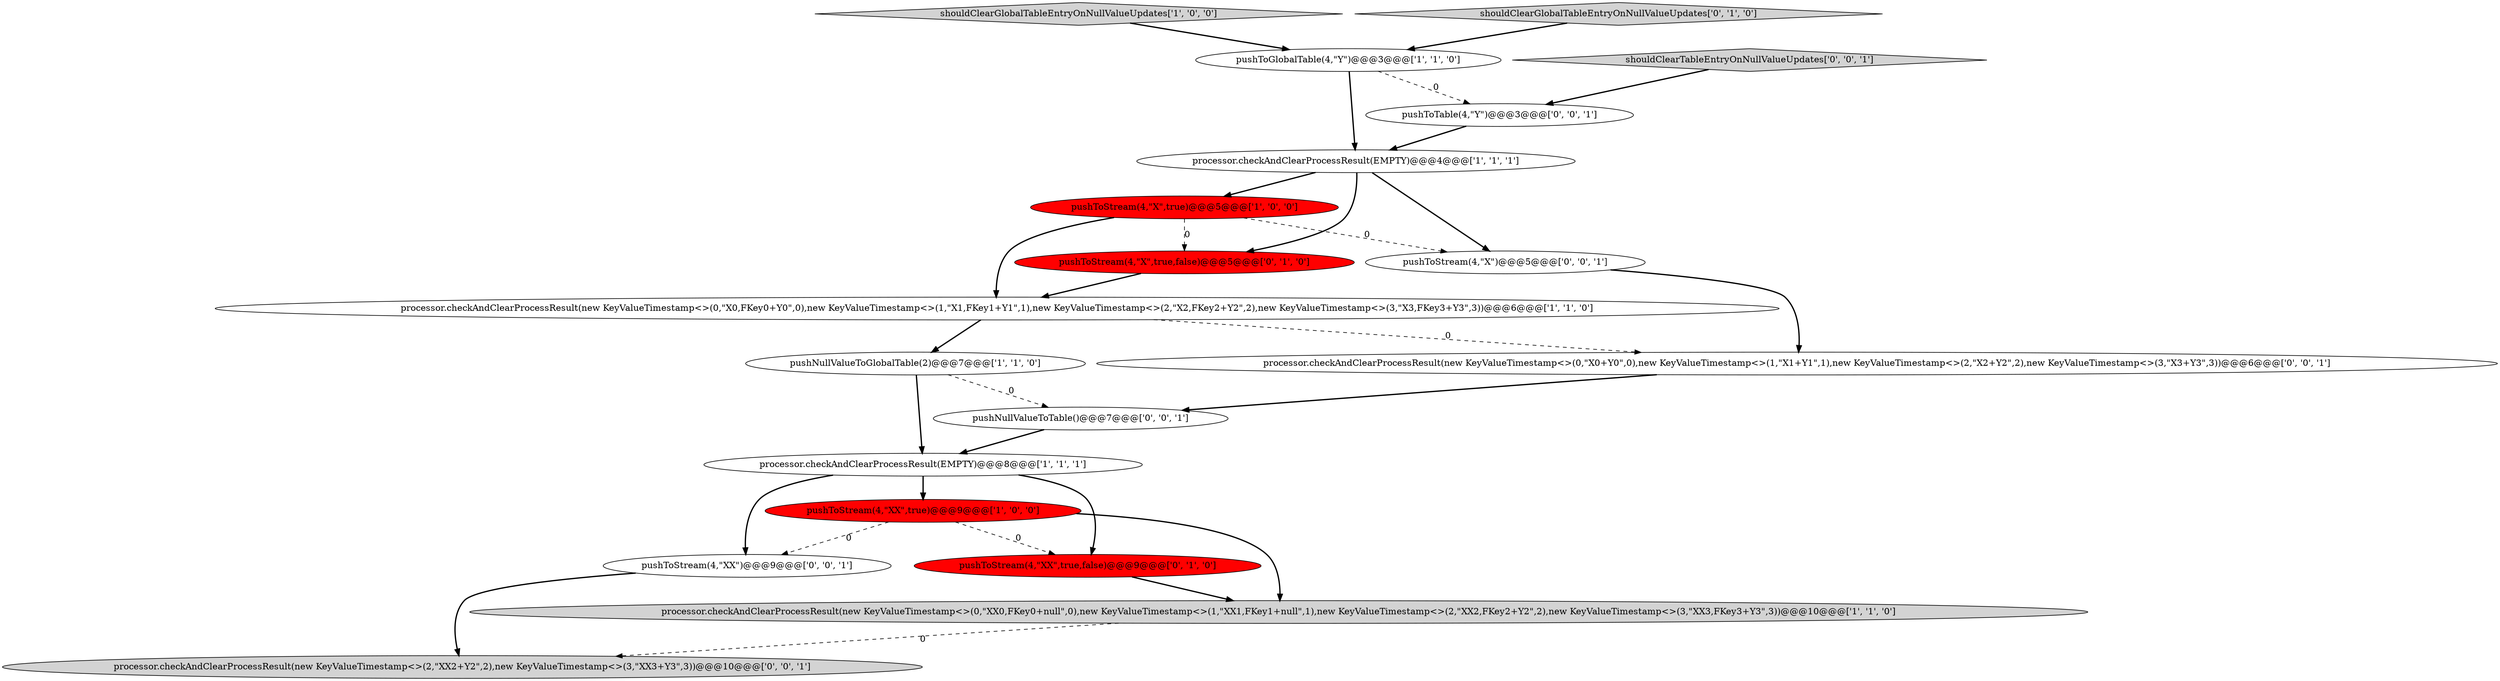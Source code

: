 digraph {
12 [style = filled, label = "pushToStream(4,\"XX\")@@@9@@@['0', '0', '1']", fillcolor = white, shape = ellipse image = "AAA0AAABBB3BBB"];
13 [style = filled, label = "pushNullValueToTable()@@@7@@@['0', '0', '1']", fillcolor = white, shape = ellipse image = "AAA0AAABBB3BBB"];
11 [style = filled, label = "pushToStream(4,\"XX\",true,false)@@@9@@@['0', '1', '0']", fillcolor = red, shape = ellipse image = "AAA1AAABBB2BBB"];
4 [style = filled, label = "processor.checkAndClearProcessResult(new KeyValueTimestamp<>(0,\"X0,FKey0+Y0\",0),new KeyValueTimestamp<>(1,\"X1,FKey1+Y1\",1),new KeyValueTimestamp<>(2,\"X2,FKey2+Y2\",2),new KeyValueTimestamp<>(3,\"X3,FKey3+Y3\",3))@@@6@@@['1', '1', '0']", fillcolor = white, shape = ellipse image = "AAA0AAABBB1BBB"];
16 [style = filled, label = "processor.checkAndClearProcessResult(new KeyValueTimestamp<>(2,\"XX2+Y2\",2),new KeyValueTimestamp<>(3,\"XX3+Y3\",3))@@@10@@@['0', '0', '1']", fillcolor = lightgray, shape = ellipse image = "AAA0AAABBB3BBB"];
3 [style = filled, label = "processor.checkAndClearProcessResult(EMPTY)@@@8@@@['1', '1', '1']", fillcolor = white, shape = ellipse image = "AAA0AAABBB1BBB"];
7 [style = filled, label = "pushToGlobalTable(4,\"Y\")@@@3@@@['1', '1', '0']", fillcolor = white, shape = ellipse image = "AAA0AAABBB1BBB"];
5 [style = filled, label = "shouldClearGlobalTableEntryOnNullValueUpdates['1', '0', '0']", fillcolor = lightgray, shape = diamond image = "AAA0AAABBB1BBB"];
15 [style = filled, label = "processor.checkAndClearProcessResult(new KeyValueTimestamp<>(0,\"X0+Y0\",0),new KeyValueTimestamp<>(1,\"X1+Y1\",1),new KeyValueTimestamp<>(2,\"X2+Y2\",2),new KeyValueTimestamp<>(3,\"X3+Y3\",3))@@@6@@@['0', '0', '1']", fillcolor = white, shape = ellipse image = "AAA0AAABBB3BBB"];
18 [style = filled, label = "shouldClearTableEntryOnNullValueUpdates['0', '0', '1']", fillcolor = lightgray, shape = diamond image = "AAA0AAABBB3BBB"];
10 [style = filled, label = "shouldClearGlobalTableEntryOnNullValueUpdates['0', '1', '0']", fillcolor = lightgray, shape = diamond image = "AAA0AAABBB2BBB"];
1 [style = filled, label = "pushToStream(4,\"XX\",true)@@@9@@@['1', '0', '0']", fillcolor = red, shape = ellipse image = "AAA1AAABBB1BBB"];
8 [style = filled, label = "processor.checkAndClearProcessResult(new KeyValueTimestamp<>(0,\"XX0,FKey0+null\",0),new KeyValueTimestamp<>(1,\"XX1,FKey1+null\",1),new KeyValueTimestamp<>(2,\"XX2,FKey2+Y2\",2),new KeyValueTimestamp<>(3,\"XX3,FKey3+Y3\",3))@@@10@@@['1', '1', '0']", fillcolor = lightgray, shape = ellipse image = "AAA0AAABBB1BBB"];
0 [style = filled, label = "pushNullValueToGlobalTable(2)@@@7@@@['1', '1', '0']", fillcolor = white, shape = ellipse image = "AAA0AAABBB1BBB"];
14 [style = filled, label = "pushToTable(4,\"Y\")@@@3@@@['0', '0', '1']", fillcolor = white, shape = ellipse image = "AAA0AAABBB3BBB"];
6 [style = filled, label = "pushToStream(4,\"X\",true)@@@5@@@['1', '0', '0']", fillcolor = red, shape = ellipse image = "AAA1AAABBB1BBB"];
9 [style = filled, label = "pushToStream(4,\"X\",true,false)@@@5@@@['0', '1', '0']", fillcolor = red, shape = ellipse image = "AAA1AAABBB2BBB"];
2 [style = filled, label = "processor.checkAndClearProcessResult(EMPTY)@@@4@@@['1', '1', '1']", fillcolor = white, shape = ellipse image = "AAA0AAABBB1BBB"];
17 [style = filled, label = "pushToStream(4,\"X\")@@@5@@@['0', '0', '1']", fillcolor = white, shape = ellipse image = "AAA0AAABBB3BBB"];
2->17 [style = bold, label=""];
0->3 [style = bold, label=""];
8->16 [style = dashed, label="0"];
15->13 [style = bold, label=""];
1->8 [style = bold, label=""];
3->1 [style = bold, label=""];
2->6 [style = bold, label=""];
7->14 [style = dashed, label="0"];
9->4 [style = bold, label=""];
6->9 [style = dashed, label="0"];
3->11 [style = bold, label=""];
6->17 [style = dashed, label="0"];
12->16 [style = bold, label=""];
2->9 [style = bold, label=""];
3->12 [style = bold, label=""];
10->7 [style = bold, label=""];
4->0 [style = bold, label=""];
1->12 [style = dashed, label="0"];
6->4 [style = bold, label=""];
13->3 [style = bold, label=""];
7->2 [style = bold, label=""];
1->11 [style = dashed, label="0"];
4->15 [style = dashed, label="0"];
0->13 [style = dashed, label="0"];
17->15 [style = bold, label=""];
5->7 [style = bold, label=""];
11->8 [style = bold, label=""];
14->2 [style = bold, label=""];
18->14 [style = bold, label=""];
}
